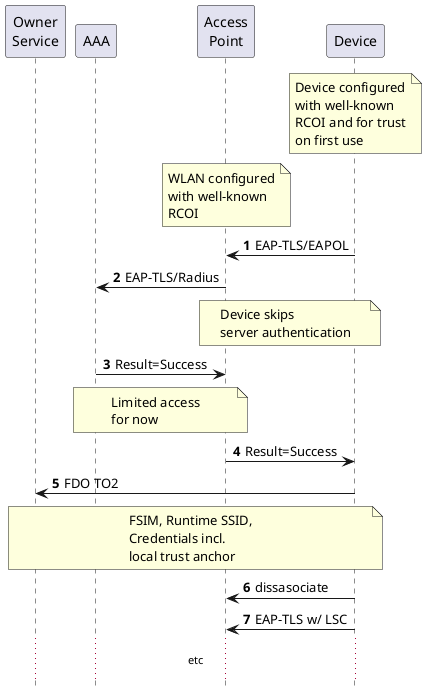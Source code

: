 @startuml

participant owner as "Owner\nService"
participant aaa as "AAA"
participant ap as "Access\nPoint"
participant dev as "Device"

autonumber

note over dev
Device configured
with well-known
RCOI and for trust
on first use
end note

note over ap
WLAN configured
with well-known
RCOI
end note

dev->ap: EAP-TLS/EAPOL
ap->aaa: EAP-TLS/Radius
note over dev,ap
Device skips
server authentication
end note
aaa->ap: Result=Success
note over aaa,ap
Limited access
for now
end note
ap->dev: Result=Success
dev->owner: FDO TO2
note over owner,dev
FSIM, Runtime SSID,
Credentials incl.
local trust anchor
end note
dev->ap: dissasociate
dev->ap: EAP-TLS w/ LSC
... etc ...




hide footbox

@enduml

